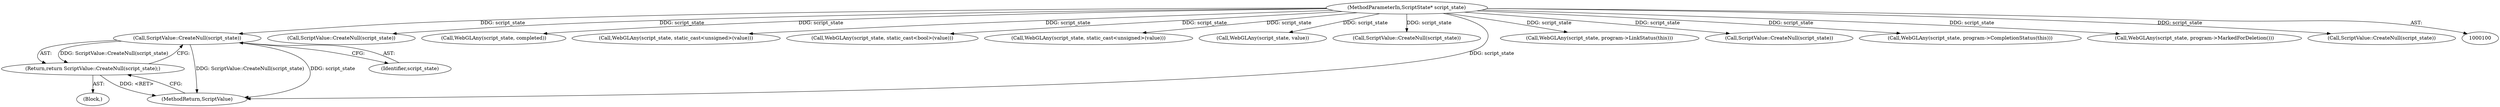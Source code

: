 digraph "0_Chrome_a4150b688a754d3d10d2ca385155b1c95d77d6ae_8@pointer" {
"1000112" [label="(Call,ScriptValue::CreateNull(script_state))"];
"1000101" [label="(MethodParameterIn,ScriptState* script_state)"];
"1000111" [label="(Return,return ScriptValue::CreateNull(script_state);)"];
"1000185" [label="(Call,ScriptValue::CreateNull(script_state))"];
"1000166" [label="(Call,WebGLAny(script_state, completed))"];
"1000220" [label="(Call,WebGLAny(script_state, static_cast<unsigned>(value)))"];
"1000134" [label="(Call,WebGLAny(script_state, static_cast<bool>(value)))"];
"1000238" [label="(Call,WebGLAny(script_state, static_cast<unsigned>(value)))"];
"1000198" [label="(Call,WebGLAny(script_state, value))"];
"1000101" [label="(MethodParameterIn,ScriptState* script_state)"];
"1000211" [label="(Call,ScriptValue::CreateNull(script_state))"];
"1000252" [label="(MethodReturn,ScriptValue)"];
"1000141" [label="(Call,WebGLAny(script_state, program->LinkStatus(this)))"];
"1000110" [label="(Block,)"];
"1000156" [label="(Call,ScriptValue::CreateNull(script_state))"];
"1000170" [label="(Call,WebGLAny(script_state, program->CompletionStatus(this)))"];
"1000111" [label="(Return,return ScriptValue::CreateNull(script_state);)"];
"1000113" [label="(Identifier,script_state)"];
"1000123" [label="(Call,WebGLAny(script_state, program->MarkedForDeletion()))"];
"1000112" [label="(Call,ScriptValue::CreateNull(script_state))"];
"1000250" [label="(Call,ScriptValue::CreateNull(script_state))"];
"1000112" -> "1000111"  [label="AST: "];
"1000112" -> "1000113"  [label="CFG: "];
"1000113" -> "1000112"  [label="AST: "];
"1000111" -> "1000112"  [label="CFG: "];
"1000112" -> "1000252"  [label="DDG: ScriptValue::CreateNull(script_state)"];
"1000112" -> "1000252"  [label="DDG: script_state"];
"1000112" -> "1000111"  [label="DDG: ScriptValue::CreateNull(script_state)"];
"1000101" -> "1000112"  [label="DDG: script_state"];
"1000101" -> "1000100"  [label="AST: "];
"1000101" -> "1000252"  [label="DDG: script_state"];
"1000101" -> "1000123"  [label="DDG: script_state"];
"1000101" -> "1000134"  [label="DDG: script_state"];
"1000101" -> "1000141"  [label="DDG: script_state"];
"1000101" -> "1000156"  [label="DDG: script_state"];
"1000101" -> "1000166"  [label="DDG: script_state"];
"1000101" -> "1000170"  [label="DDG: script_state"];
"1000101" -> "1000185"  [label="DDG: script_state"];
"1000101" -> "1000198"  [label="DDG: script_state"];
"1000101" -> "1000211"  [label="DDG: script_state"];
"1000101" -> "1000220"  [label="DDG: script_state"];
"1000101" -> "1000238"  [label="DDG: script_state"];
"1000101" -> "1000250"  [label="DDG: script_state"];
"1000111" -> "1000110"  [label="AST: "];
"1000252" -> "1000111"  [label="CFG: "];
"1000111" -> "1000252"  [label="DDG: <RET>"];
}
